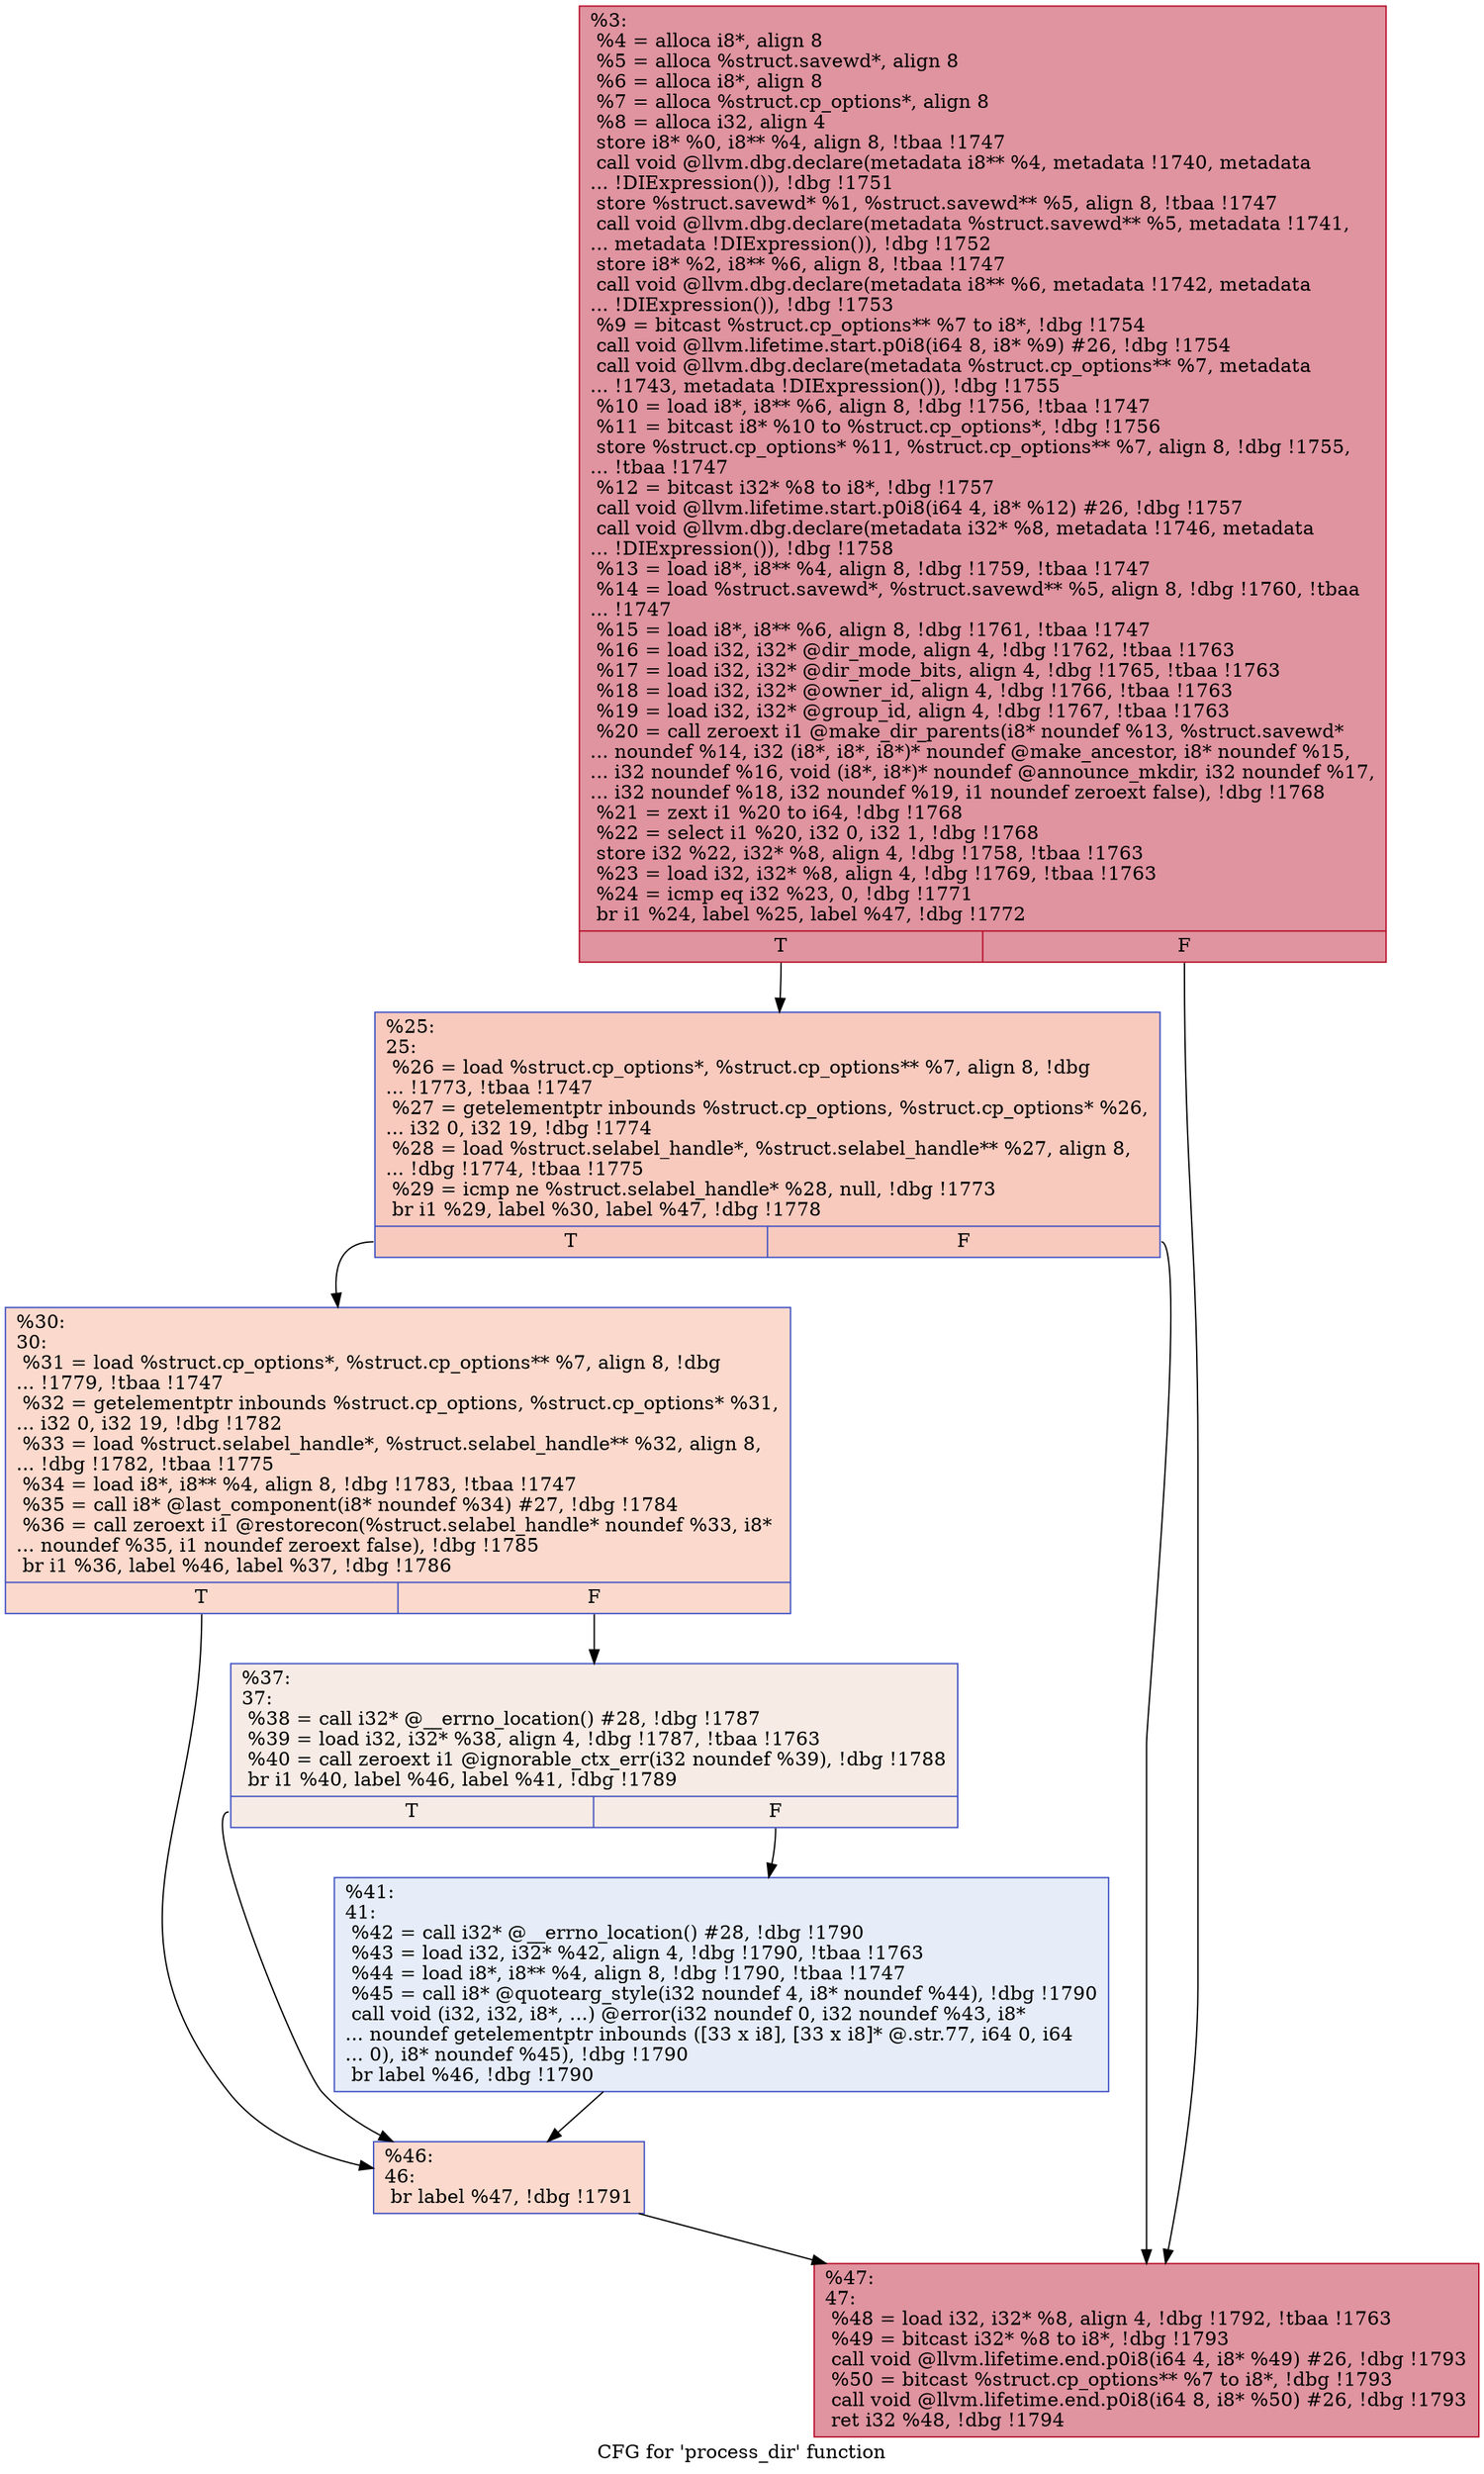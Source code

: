 digraph "CFG for 'process_dir' function" {
	label="CFG for 'process_dir' function";

	Node0x16cab90 [shape=record,color="#b70d28ff", style=filled, fillcolor="#b70d2870",label="{%3:\l  %4 = alloca i8*, align 8\l  %5 = alloca %struct.savewd*, align 8\l  %6 = alloca i8*, align 8\l  %7 = alloca %struct.cp_options*, align 8\l  %8 = alloca i32, align 4\l  store i8* %0, i8** %4, align 8, !tbaa !1747\l  call void @llvm.dbg.declare(metadata i8** %4, metadata !1740, metadata\l... !DIExpression()), !dbg !1751\l  store %struct.savewd* %1, %struct.savewd** %5, align 8, !tbaa !1747\l  call void @llvm.dbg.declare(metadata %struct.savewd** %5, metadata !1741,\l... metadata !DIExpression()), !dbg !1752\l  store i8* %2, i8** %6, align 8, !tbaa !1747\l  call void @llvm.dbg.declare(metadata i8** %6, metadata !1742, metadata\l... !DIExpression()), !dbg !1753\l  %9 = bitcast %struct.cp_options** %7 to i8*, !dbg !1754\l  call void @llvm.lifetime.start.p0i8(i64 8, i8* %9) #26, !dbg !1754\l  call void @llvm.dbg.declare(metadata %struct.cp_options** %7, metadata\l... !1743, metadata !DIExpression()), !dbg !1755\l  %10 = load i8*, i8** %6, align 8, !dbg !1756, !tbaa !1747\l  %11 = bitcast i8* %10 to %struct.cp_options*, !dbg !1756\l  store %struct.cp_options* %11, %struct.cp_options** %7, align 8, !dbg !1755,\l... !tbaa !1747\l  %12 = bitcast i32* %8 to i8*, !dbg !1757\l  call void @llvm.lifetime.start.p0i8(i64 4, i8* %12) #26, !dbg !1757\l  call void @llvm.dbg.declare(metadata i32* %8, metadata !1746, metadata\l... !DIExpression()), !dbg !1758\l  %13 = load i8*, i8** %4, align 8, !dbg !1759, !tbaa !1747\l  %14 = load %struct.savewd*, %struct.savewd** %5, align 8, !dbg !1760, !tbaa\l... !1747\l  %15 = load i8*, i8** %6, align 8, !dbg !1761, !tbaa !1747\l  %16 = load i32, i32* @dir_mode, align 4, !dbg !1762, !tbaa !1763\l  %17 = load i32, i32* @dir_mode_bits, align 4, !dbg !1765, !tbaa !1763\l  %18 = load i32, i32* @owner_id, align 4, !dbg !1766, !tbaa !1763\l  %19 = load i32, i32* @group_id, align 4, !dbg !1767, !tbaa !1763\l  %20 = call zeroext i1 @make_dir_parents(i8* noundef %13, %struct.savewd*\l... noundef %14, i32 (i8*, i8*, i8*)* noundef @make_ancestor, i8* noundef %15,\l... i32 noundef %16, void (i8*, i8*)* noundef @announce_mkdir, i32 noundef %17,\l... i32 noundef %18, i32 noundef %19, i1 noundef zeroext false), !dbg !1768\l  %21 = zext i1 %20 to i64, !dbg !1768\l  %22 = select i1 %20, i32 0, i32 1, !dbg !1768\l  store i32 %22, i32* %8, align 4, !dbg !1758, !tbaa !1763\l  %23 = load i32, i32* %8, align 4, !dbg !1769, !tbaa !1763\l  %24 = icmp eq i32 %23, 0, !dbg !1771\l  br i1 %24, label %25, label %47, !dbg !1772\l|{<s0>T|<s1>F}}"];
	Node0x16cab90:s0 -> Node0x16cac20;
	Node0x16cab90:s1 -> Node0x16cadb0;
	Node0x16cac20 [shape=record,color="#3d50c3ff", style=filled, fillcolor="#ef886b70",label="{%25:\l25:                                               \l  %26 = load %struct.cp_options*, %struct.cp_options** %7, align 8, !dbg\l... !1773, !tbaa !1747\l  %27 = getelementptr inbounds %struct.cp_options, %struct.cp_options* %26,\l... i32 0, i32 19, !dbg !1774\l  %28 = load %struct.selabel_handle*, %struct.selabel_handle** %27, align 8,\l... !dbg !1774, !tbaa !1775\l  %29 = icmp ne %struct.selabel_handle* %28, null, !dbg !1773\l  br i1 %29, label %30, label %47, !dbg !1778\l|{<s0>T|<s1>F}}"];
	Node0x16cac20:s0 -> Node0x16cac70;
	Node0x16cac20:s1 -> Node0x16cadb0;
	Node0x16cac70 [shape=record,color="#3d50c3ff", style=filled, fillcolor="#f7ac8e70",label="{%30:\l30:                                               \l  %31 = load %struct.cp_options*, %struct.cp_options** %7, align 8, !dbg\l... !1779, !tbaa !1747\l  %32 = getelementptr inbounds %struct.cp_options, %struct.cp_options* %31,\l... i32 0, i32 19, !dbg !1782\l  %33 = load %struct.selabel_handle*, %struct.selabel_handle** %32, align 8,\l... !dbg !1782, !tbaa !1775\l  %34 = load i8*, i8** %4, align 8, !dbg !1783, !tbaa !1747\l  %35 = call i8* @last_component(i8* noundef %34) #27, !dbg !1784\l  %36 = call zeroext i1 @restorecon(%struct.selabel_handle* noundef %33, i8*\l... noundef %35, i1 noundef zeroext false), !dbg !1785\l  br i1 %36, label %46, label %37, !dbg !1786\l|{<s0>T|<s1>F}}"];
	Node0x16cac70:s0 -> Node0x16cad60;
	Node0x16cac70:s1 -> Node0x16cacc0;
	Node0x16cacc0 [shape=record,color="#3d50c3ff", style=filled, fillcolor="#ecd3c570",label="{%37:\l37:                                               \l  %38 = call i32* @__errno_location() #28, !dbg !1787\l  %39 = load i32, i32* %38, align 4, !dbg !1787, !tbaa !1763\l  %40 = call zeroext i1 @ignorable_ctx_err(i32 noundef %39), !dbg !1788\l  br i1 %40, label %46, label %41, !dbg !1789\l|{<s0>T|<s1>F}}"];
	Node0x16cacc0:s0 -> Node0x16cad60;
	Node0x16cacc0:s1 -> Node0x16cad10;
	Node0x16cad10 [shape=record,color="#3d50c3ff", style=filled, fillcolor="#c7d7f070",label="{%41:\l41:                                               \l  %42 = call i32* @__errno_location() #28, !dbg !1790\l  %43 = load i32, i32* %42, align 4, !dbg !1790, !tbaa !1763\l  %44 = load i8*, i8** %4, align 8, !dbg !1790, !tbaa !1747\l  %45 = call i8* @quotearg_style(i32 noundef 4, i8* noundef %44), !dbg !1790\l  call void (i32, i32, i8*, ...) @error(i32 noundef 0, i32 noundef %43, i8*\l... noundef getelementptr inbounds ([33 x i8], [33 x i8]* @.str.77, i64 0, i64\l... 0), i8* noundef %45), !dbg !1790\l  br label %46, !dbg !1790\l}"];
	Node0x16cad10 -> Node0x16cad60;
	Node0x16cad60 [shape=record,color="#3d50c3ff", style=filled, fillcolor="#f7ac8e70",label="{%46:\l46:                                               \l  br label %47, !dbg !1791\l}"];
	Node0x16cad60 -> Node0x16cadb0;
	Node0x16cadb0 [shape=record,color="#b70d28ff", style=filled, fillcolor="#b70d2870",label="{%47:\l47:                                               \l  %48 = load i32, i32* %8, align 4, !dbg !1792, !tbaa !1763\l  %49 = bitcast i32* %8 to i8*, !dbg !1793\l  call void @llvm.lifetime.end.p0i8(i64 4, i8* %49) #26, !dbg !1793\l  %50 = bitcast %struct.cp_options** %7 to i8*, !dbg !1793\l  call void @llvm.lifetime.end.p0i8(i64 8, i8* %50) #26, !dbg !1793\l  ret i32 %48, !dbg !1794\l}"];
}
